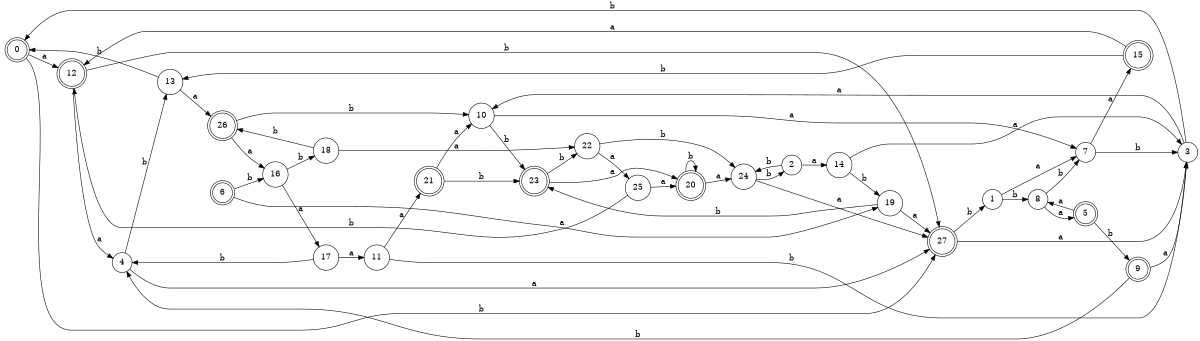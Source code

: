 digraph n23_10 {
__start0 [label="" shape="none"];

rankdir=LR;
size="8,5";

s0 [style="rounded,filled", color="black", fillcolor="white" shape="doublecircle", label="0"];
s1 [style="filled", color="black", fillcolor="white" shape="circle", label="1"];
s2 [style="filled", color="black", fillcolor="white" shape="circle", label="2"];
s3 [style="filled", color="black", fillcolor="white" shape="circle", label="3"];
s4 [style="filled", color="black", fillcolor="white" shape="circle", label="4"];
s5 [style="rounded,filled", color="black", fillcolor="white" shape="doublecircle", label="5"];
s6 [style="rounded,filled", color="black", fillcolor="white" shape="doublecircle", label="6"];
s7 [style="filled", color="black", fillcolor="white" shape="circle", label="7"];
s8 [style="filled", color="black", fillcolor="white" shape="circle", label="8"];
s9 [style="rounded,filled", color="black", fillcolor="white" shape="doublecircle", label="9"];
s10 [style="filled", color="black", fillcolor="white" shape="circle", label="10"];
s11 [style="filled", color="black", fillcolor="white" shape="circle", label="11"];
s12 [style="rounded,filled", color="black", fillcolor="white" shape="doublecircle", label="12"];
s13 [style="filled", color="black", fillcolor="white" shape="circle", label="13"];
s14 [style="filled", color="black", fillcolor="white" shape="circle", label="14"];
s15 [style="rounded,filled", color="black", fillcolor="white" shape="doublecircle", label="15"];
s16 [style="filled", color="black", fillcolor="white" shape="circle", label="16"];
s17 [style="filled", color="black", fillcolor="white" shape="circle", label="17"];
s18 [style="filled", color="black", fillcolor="white" shape="circle", label="18"];
s19 [style="filled", color="black", fillcolor="white" shape="circle", label="19"];
s20 [style="rounded,filled", color="black", fillcolor="white" shape="doublecircle", label="20"];
s21 [style="rounded,filled", color="black", fillcolor="white" shape="doublecircle", label="21"];
s22 [style="filled", color="black", fillcolor="white" shape="circle", label="22"];
s23 [style="rounded,filled", color="black", fillcolor="white" shape="doublecircle", label="23"];
s24 [style="filled", color="black", fillcolor="white" shape="circle", label="24"];
s25 [style="filled", color="black", fillcolor="white" shape="circle", label="25"];
s26 [style="rounded,filled", color="black", fillcolor="white" shape="doublecircle", label="26"];
s27 [style="rounded,filled", color="black", fillcolor="white" shape="doublecircle", label="27"];
s0 -> s12 [label="a"];
s0 -> s27 [label="b"];
s1 -> s7 [label="a"];
s1 -> s8 [label="b"];
s2 -> s14 [label="a"];
s2 -> s24 [label="b"];
s3 -> s10 [label="a"];
s3 -> s0 [label="b"];
s4 -> s27 [label="a"];
s4 -> s13 [label="b"];
s5 -> s8 [label="a"];
s5 -> s9 [label="b"];
s6 -> s19 [label="a"];
s6 -> s16 [label="b"];
s7 -> s15 [label="a"];
s7 -> s3 [label="b"];
s8 -> s5 [label="a"];
s8 -> s7 [label="b"];
s9 -> s3 [label="a"];
s9 -> s4 [label="b"];
s10 -> s7 [label="a"];
s10 -> s23 [label="b"];
s11 -> s21 [label="a"];
s11 -> s3 [label="b"];
s12 -> s4 [label="a"];
s12 -> s27 [label="b"];
s13 -> s26 [label="a"];
s13 -> s0 [label="b"];
s14 -> s3 [label="a"];
s14 -> s19 [label="b"];
s15 -> s12 [label="a"];
s15 -> s13 [label="b"];
s16 -> s17 [label="a"];
s16 -> s18 [label="b"];
s17 -> s11 [label="a"];
s17 -> s4 [label="b"];
s18 -> s22 [label="a"];
s18 -> s26 [label="b"];
s19 -> s27 [label="a"];
s19 -> s23 [label="b"];
s20 -> s24 [label="a"];
s20 -> s20 [label="b"];
s21 -> s10 [label="a"];
s21 -> s23 [label="b"];
s22 -> s25 [label="a"];
s22 -> s24 [label="b"];
s23 -> s20 [label="a"];
s23 -> s22 [label="b"];
s24 -> s27 [label="a"];
s24 -> s2 [label="b"];
s25 -> s20 [label="a"];
s25 -> s12 [label="b"];
s26 -> s16 [label="a"];
s26 -> s10 [label="b"];
s27 -> s3 [label="a"];
s27 -> s1 [label="b"];

}